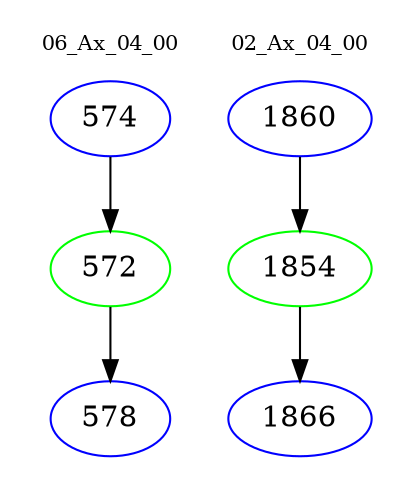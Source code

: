 digraph{
subgraph cluster_0 {
color = white
label = "06_Ax_04_00";
fontsize=10;
T0_574 [label="574", color="blue"]
T0_574 -> T0_572 [color="black"]
T0_572 [label="572", color="green"]
T0_572 -> T0_578 [color="black"]
T0_578 [label="578", color="blue"]
}
subgraph cluster_1 {
color = white
label = "02_Ax_04_00";
fontsize=10;
T1_1860 [label="1860", color="blue"]
T1_1860 -> T1_1854 [color="black"]
T1_1854 [label="1854", color="green"]
T1_1854 -> T1_1866 [color="black"]
T1_1866 [label="1866", color="blue"]
}
}
